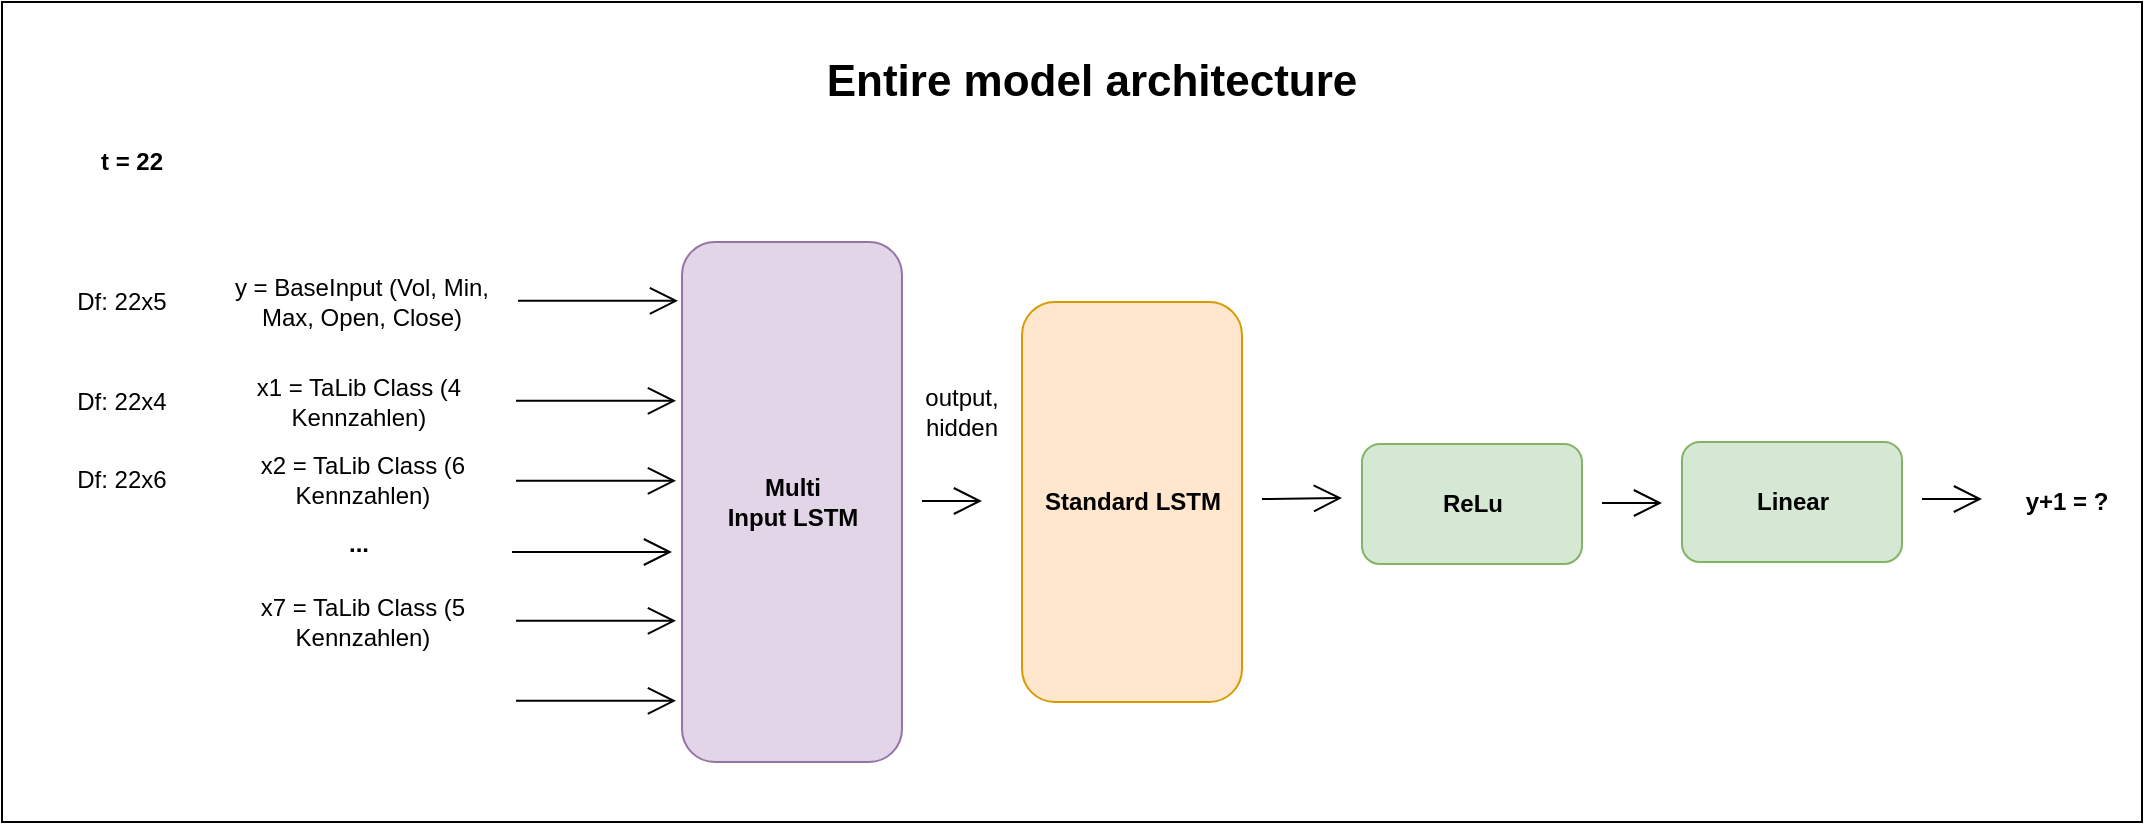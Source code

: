 <mxfile version="15.8.3" type="device"><diagram id="Ir-gNd1LQSGvG9yp8brv" name="Page-1"><mxGraphModel dx="1865" dy="564" grid="1" gridSize="10" guides="1" tooltips="1" connect="1" arrows="1" fold="1" page="1" pageScale="1" pageWidth="827" pageHeight="1169" math="0" shadow="0"><root><mxCell id="0"/><mxCell id="1" parent="0"/><mxCell id="pzy5YQkOqAeIpuQ41GBF-1" value="&lt;div&gt;&lt;b&gt;Multi &lt;br&gt;&lt;/b&gt;&lt;/div&gt;&lt;div&gt;&lt;b&gt;Input LSTM&lt;/b&gt;&lt;/div&gt;" style="html=1;rounded=1;labelBackgroundColor=#E1D5E7;fillColor=#e1d5e7;strokeColor=#9673a6;" parent="1" vertex="1"><mxGeometry x="330" y="130" width="110" height="260" as="geometry"/></mxCell><mxCell id="pzy5YQkOqAeIpuQ41GBF-2" value="&lt;b&gt;Standard LSTM&lt;/b&gt;" style="html=1;rounded=1;fillColor=#ffe6cc;strokeColor=#d79b00;" parent="1" vertex="1"><mxGeometry x="500" y="160" width="110" height="200" as="geometry"/></mxCell><mxCell id="pzy5YQkOqAeIpuQ41GBF-3" value="&lt;b&gt;ReLu&lt;/b&gt;" style="html=1;rounded=1;fillColor=#d5e8d4;strokeColor=#82b366;" parent="1" vertex="1"><mxGeometry x="670" y="231" width="110" height="60" as="geometry"/></mxCell><mxCell id="pzy5YQkOqAeIpuQ41GBF-4" value="&lt;b&gt;Linear&lt;/b&gt;" style="html=1;rounded=1;fillColor=#d5e8d4;strokeColor=#82b366;" parent="1" vertex="1"><mxGeometry x="830" y="230" width="110" height="60" as="geometry"/></mxCell><mxCell id="pzy5YQkOqAeIpuQ41GBF-5" value="" style="endArrow=open;endFill=1;endSize=12;html=1;rounded=0;" parent="1" edge="1"><mxGeometry width="160" relative="1" as="geometry"><mxPoint x="450" y="259.5" as="sourcePoint"/><mxPoint x="480" y="259.5" as="targetPoint"/></mxGeometry></mxCell><mxCell id="pzy5YQkOqAeIpuQ41GBF-6" value="" style="endArrow=open;endFill=1;endSize=12;html=1;rounded=0;" parent="1" edge="1"><mxGeometry width="160" relative="1" as="geometry"><mxPoint x="620" y="258.5" as="sourcePoint"/><mxPoint x="660" y="258" as="targetPoint"/></mxGeometry></mxCell><mxCell id="pzy5YQkOqAeIpuQ41GBF-7" value="" style="endArrow=open;endFill=1;endSize=12;html=1;rounded=0;" parent="1" edge="1"><mxGeometry width="160" relative="1" as="geometry"><mxPoint x="790" y="260.5" as="sourcePoint"/><mxPoint x="820" y="260.5" as="targetPoint"/></mxGeometry></mxCell><mxCell id="pzy5YQkOqAeIpuQ41GBF-9" value="y = BaseInput (Vol, Min, Max, Open, Close)" style="text;html=1;strokeColor=none;fillColor=none;align=center;verticalAlign=middle;whiteSpace=wrap;rounded=0;" parent="1" vertex="1"><mxGeometry x="100" y="120" width="140" height="80" as="geometry"/></mxCell><mxCell id="pzy5YQkOqAeIpuQ41GBF-12" value="&lt;div&gt;output,&lt;/div&gt;&lt;div&gt;hidden&lt;br&gt;&lt;/div&gt;" style="text;html=1;strokeColor=none;fillColor=none;align=center;verticalAlign=middle;whiteSpace=wrap;rounded=0;" parent="1" vertex="1"><mxGeometry x="450" y="200" width="40" height="30" as="geometry"/></mxCell><mxCell id="pzy5YQkOqAeIpuQ41GBF-15" value="" style="endArrow=open;endFill=1;endSize=12;html=1;rounded=0;" parent="1" edge="1"><mxGeometry width="160" relative="1" as="geometry"><mxPoint x="247" y="209.41" as="sourcePoint"/><mxPoint x="327" y="209.41" as="targetPoint"/></mxGeometry></mxCell><mxCell id="P4DW-UIDajEfH5c_bth8-1" value="t = 22" style="text;html=1;strokeColor=none;fillColor=none;align=center;verticalAlign=middle;whiteSpace=wrap;rounded=0;fontStyle=1" parent="1" vertex="1"><mxGeometry x="20" y="80" width="70" height="20" as="geometry"/></mxCell><mxCell id="P4DW-UIDajEfH5c_bth8-2" value="" style="endArrow=open;endFill=1;endSize=12;html=1;rounded=0;" parent="1" edge="1"><mxGeometry width="160" relative="1" as="geometry"><mxPoint x="950" y="258.5" as="sourcePoint"/><mxPoint x="980" y="258.5" as="targetPoint"/></mxGeometry></mxCell><mxCell id="P4DW-UIDajEfH5c_bth8-3" value="y+1 = ?" style="text;html=1;strokeColor=none;fillColor=none;align=center;verticalAlign=middle;whiteSpace=wrap;rounded=0;fontStyle=1" parent="1" vertex="1"><mxGeometry x="990" y="244.5" width="65" height="31" as="geometry"/></mxCell><mxCell id="P4DW-UIDajEfH5c_bth8-6" value="" style="endArrow=open;endFill=1;endSize=12;html=1;rounded=0;" parent="1" edge="1"><mxGeometry width="160" relative="1" as="geometry"><mxPoint x="248" y="159.41" as="sourcePoint"/><mxPoint x="328" y="159.41" as="targetPoint"/></mxGeometry></mxCell><mxCell id="P4DW-UIDajEfH5c_bth8-10" value="" style="endArrow=open;endFill=1;endSize=12;html=1;rounded=0;" parent="1" edge="1"><mxGeometry width="160" relative="1" as="geometry"><mxPoint x="247" y="249.41" as="sourcePoint"/><mxPoint x="327" y="249.41" as="targetPoint"/></mxGeometry></mxCell><mxCell id="P4DW-UIDajEfH5c_bth8-12" value="" style="endArrow=open;endFill=1;endSize=12;html=1;rounded=0;" parent="1" edge="1"><mxGeometry width="160" relative="1" as="geometry"><mxPoint x="247" y="319.41" as="sourcePoint"/><mxPoint x="327" y="319.41" as="targetPoint"/></mxGeometry></mxCell><mxCell id="P4DW-UIDajEfH5c_bth8-14" value="" style="endArrow=open;endFill=1;endSize=12;html=1;rounded=0;" parent="1" edge="1"><mxGeometry width="160" relative="1" as="geometry"><mxPoint x="247" y="359.41" as="sourcePoint"/><mxPoint x="327" y="359.41" as="targetPoint"/></mxGeometry></mxCell><mxCell id="P4DW-UIDajEfH5c_bth8-23" value="x1 = TaLib Class (4 Kennzahlen) " style="text;html=1;strokeColor=none;fillColor=none;align=center;verticalAlign=middle;whiteSpace=wrap;rounded=0;" parent="1" vertex="1"><mxGeometry x="100" y="200" width="137" height="20" as="geometry"/></mxCell><mxCell id="P4DW-UIDajEfH5c_bth8-32" value="" style="endArrow=open;endFill=1;endSize=12;html=1;rounded=0;" parent="1" edge="1"><mxGeometry width="160" relative="1" as="geometry"><mxPoint x="245" y="285.0" as="sourcePoint"/><mxPoint x="325" y="285.0" as="targetPoint"/></mxGeometry></mxCell><mxCell id="P4DW-UIDajEfH5c_bth8-33" value="..." style="text;html=1;strokeColor=none;fillColor=none;align=center;verticalAlign=middle;whiteSpace=wrap;rounded=0;fontStyle=1" parent="1" vertex="1"><mxGeometry x="100" y="271" width="137" height="20" as="geometry"/></mxCell><mxCell id="P4DW-UIDajEfH5c_bth8-35" value="" style="shape=image;html=1;verticalAlign=top;verticalLabelPosition=bottom;labelBackgroundColor=#ffffff;imageAspect=0;aspect=fixed;image=https://cdn4.iconfinder.com/data/icons/developer-set-3/128/sc1-128.png;rounded=1;" parent="1" vertex="1"><mxGeometry x="70" y="140" width="40" height="40" as="geometry"/></mxCell><mxCell id="P4DW-UIDajEfH5c_bth8-36" value="" style="shape=image;html=1;verticalAlign=top;verticalLabelPosition=bottom;labelBackgroundColor=#ffffff;imageAspect=0;aspect=fixed;image=https://cdn4.iconfinder.com/data/icons/developer-set-3/128/sc1-128.png;rounded=1;" parent="1" vertex="1"><mxGeometry x="75" y="195" width="30" height="30" as="geometry"/></mxCell><mxCell id="P4DW-UIDajEfH5c_bth8-37" value="Df: 22x5" style="text;html=1;strokeColor=none;fillColor=none;align=center;verticalAlign=middle;whiteSpace=wrap;rounded=0;" parent="1" vertex="1"><mxGeometry x="20" y="145" width="60" height="30" as="geometry"/></mxCell><mxCell id="P4DW-UIDajEfH5c_bth8-38" value="Df: 22x4" style="text;html=1;strokeColor=none;fillColor=none;align=center;verticalAlign=middle;whiteSpace=wrap;rounded=0;" parent="1" vertex="1"><mxGeometry x="20" y="195" width="60" height="30" as="geometry"/></mxCell><mxCell id="P4DW-UIDajEfH5c_bth8-40" value="x2 = TaLib Class (6 Kennzahlen) " style="text;html=1;strokeColor=none;fillColor=none;align=center;verticalAlign=middle;whiteSpace=wrap;rounded=0;" parent="1" vertex="1"><mxGeometry x="102" y="239" width="137" height="20" as="geometry"/></mxCell><mxCell id="P4DW-UIDajEfH5c_bth8-42" value="x7 = TaLib Class (5 Kennzahlen) " style="text;html=1;strokeColor=none;fillColor=none;align=center;verticalAlign=middle;whiteSpace=wrap;rounded=0;" parent="1" vertex="1"><mxGeometry x="102" y="310" width="137" height="20" as="geometry"/></mxCell><mxCell id="P4DW-UIDajEfH5c_bth8-44" value="Entire model architecture" style="text;html=1;strokeColor=none;fillColor=none;align=center;verticalAlign=middle;whiteSpace=wrap;rounded=0;fontSize=22;fontStyle=1" parent="1" vertex="1"><mxGeometry x="376.88" y="40" width="316.25" height="20" as="geometry"/></mxCell><mxCell id="z66mtCKo-LFUX0L-QxZr-1" value="Df: 22x6" style="text;html=1;strokeColor=none;fillColor=none;align=center;verticalAlign=middle;whiteSpace=wrap;rounded=0;" vertex="1" parent="1"><mxGeometry x="20" y="234" width="60" height="30" as="geometry"/></mxCell><mxCell id="z66mtCKo-LFUX0L-QxZr-2" value="" style="shape=image;html=1;verticalAlign=top;verticalLabelPosition=bottom;labelBackgroundColor=#ffffff;imageAspect=0;aspect=fixed;image=https://cdn4.iconfinder.com/data/icons/developer-set-3/128/sc1-128.png;rounded=1;" vertex="1" parent="1"><mxGeometry x="75" y="234" width="30" height="30" as="geometry"/></mxCell><mxCell id="z66mtCKo-LFUX0L-QxZr-3" value="" style="rounded=0;whiteSpace=wrap;html=1;fillColor=none;" vertex="1" parent="1"><mxGeometry x="-10" y="10" width="1070" height="410" as="geometry"/></mxCell></root></mxGraphModel></diagram></mxfile>